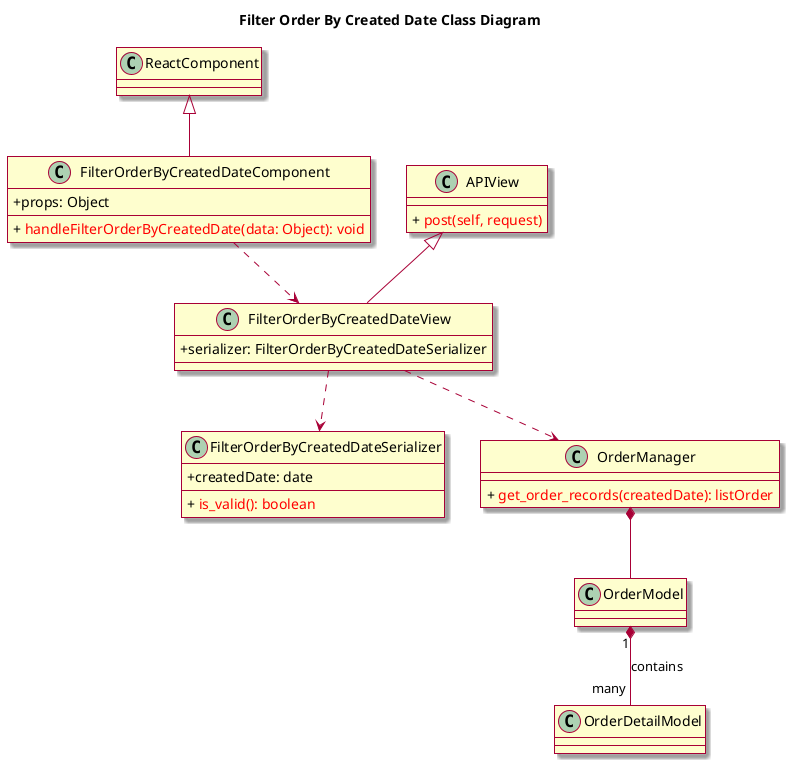 @startumlMember
skin rose
skinparam classAttributeIconSize 0

title Filter Order By Created Date Class Diagram
class ReactComponent

class FilterOrderByCreatedDateComponent {
	+ props: Object
	+ {method} <color:red> handleFilterOrderByCreatedDate(data: Object): void
}

class FilterOrderByCreatedDateView {
	+ serializer: FilterOrderByCreatedDateSerializer
}

class APIView {
	+ {method} <color:red> post(self, request)
}

class FilterOrderByCreatedDateSerializer {
	+  createdDate: date
	+ {method} <color:red> is_valid(): boolean
}

class OrderManager {
	+ {method} <color:red> get_order_records(createdDate): listOrder
}

class OrderModel {
}
class OrderDetailModel {
}
ReactComponent <|-- FilterOrderByCreatedDateComponent
APIView <|-- FilterOrderByCreatedDateView
FilterOrderByCreatedDateComponent ..> FilterOrderByCreatedDateView
FilterOrderByCreatedDateView ..> FilterOrderByCreatedDateSerializer
FilterOrderByCreatedDateView ..> OrderManager
OrderManager *-- OrderModel
OrderModel "1" *-- "many" OrderDetailModel : contains
@enduml
